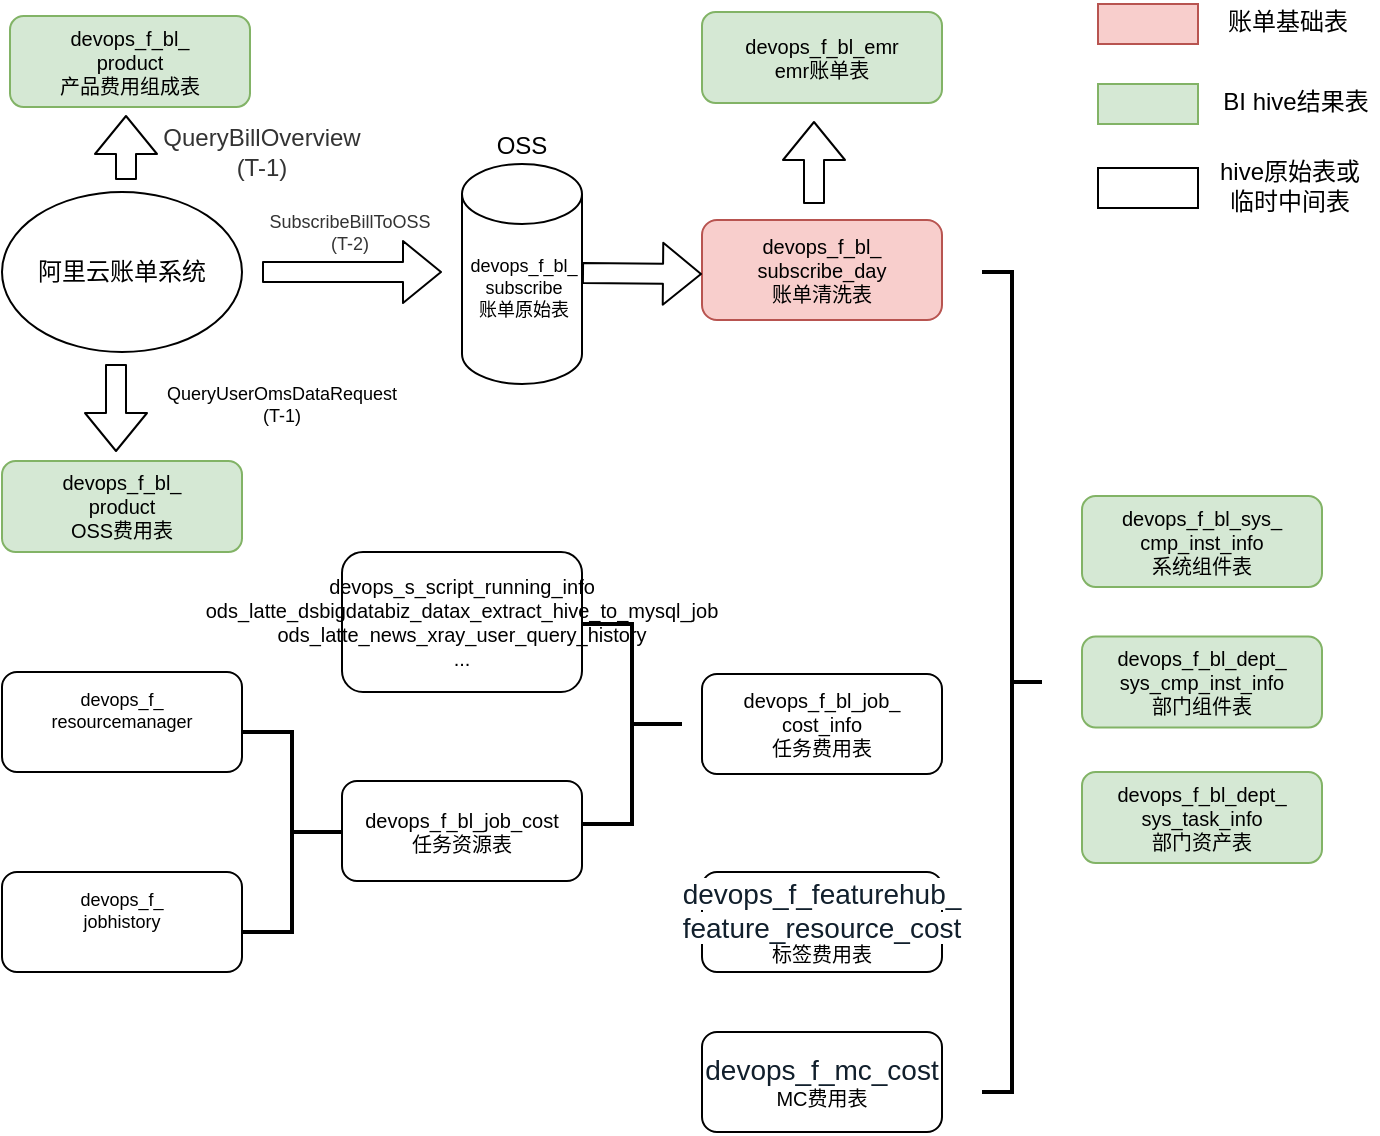 <mxfile version="14.1.8" type="github">
  <diagram id="O6pP9l2PxGbp8MwCtvFU" name="Page-1">
    <mxGraphModel dx="946" dy="544" grid="1" gridSize="10" guides="1" tooltips="1" connect="1" arrows="1" fold="1" page="1" pageScale="1" pageWidth="827" pageHeight="1169" math="0" shadow="0">
      <root>
        <mxCell id="0" />
        <mxCell id="1" parent="0" />
        <mxCell id="hH1a-xPFMU92AcwWNgor-1" value="阿里云账单系统" style="ellipse;whiteSpace=wrap;html=1;" parent="1" vertex="1">
          <mxGeometry x="50" y="380" width="120" height="80" as="geometry" />
        </mxCell>
        <mxCell id="hH1a-xPFMU92AcwWNgor-2" value="OSS" style="shape=cylinder3;whiteSpace=wrap;html=1;boundedLbl=1;backgroundOutline=1;size=15;labelPosition=center;verticalLabelPosition=top;align=center;verticalAlign=bottom;" parent="1" vertex="1">
          <mxGeometry x="280" y="366" width="60" height="110" as="geometry" />
        </mxCell>
        <mxCell id="hH1a-xPFMU92AcwWNgor-3" value="" style="shape=flexArrow;endArrow=classic;html=1;" parent="1" edge="1">
          <mxGeometry width="50" height="50" relative="1" as="geometry">
            <mxPoint x="180" y="420" as="sourcePoint" />
            <mxPoint x="270" y="420" as="targetPoint" />
          </mxGeometry>
        </mxCell>
        <mxCell id="hH1a-xPFMU92AcwWNgor-4" value="&lt;span style=&quot;color: rgb(51 , 51 , 51) ; font-size: 9px ; background-color: rgb(255 , 255 , 255)&quot;&gt;SubscribeBillToOSS&lt;br&gt;(T-2)&lt;br&gt;&lt;/span&gt;" style="text;html=1;strokeColor=none;fillColor=none;align=center;verticalAlign=middle;whiteSpace=wrap;rounded=0;fontSize=9;" parent="1" vertex="1">
          <mxGeometry x="204" y="390" width="40" height="20" as="geometry" />
        </mxCell>
        <mxCell id="hH1a-xPFMU92AcwWNgor-6" value="&lt;div class=&quot;table-item&quot; style=&quot;box-sizing: border-box ; padding: 0px ; margin: 4px 0px 0px ; display: inline-flex ; background-color: rgb(255 , 255 , 255)&quot;&gt;&lt;font&gt;devops_f_bl_&lt;br&gt;subscribe&lt;br&gt;账单原始表&lt;br&gt;&lt;/font&gt;&lt;/div&gt;" style="text;html=1;strokeColor=none;fillColor=none;align=center;verticalAlign=middle;whiteSpace=wrap;rounded=0;fontSize=9;" parent="1" vertex="1">
          <mxGeometry x="291" y="416" width="40" height="20" as="geometry" />
        </mxCell>
        <mxCell id="hH1a-xPFMU92AcwWNgor-8" value="&lt;font size=&quot;1&quot;&gt;devops_f_bl_&lt;br&gt;subscribe_day&lt;br&gt;账单清洗表&lt;/font&gt;" style="rounded=1;whiteSpace=wrap;html=1;fontSize=9;fillColor=#f8cecc;strokeColor=#b85450;" parent="1" vertex="1">
          <mxGeometry x="400" y="394" width="120" height="50" as="geometry" />
        </mxCell>
        <mxCell id="hH1a-xPFMU92AcwWNgor-14" value="&lt;font size=&quot;1&quot;&gt;devops_f_bl_dept_&lt;br&gt;sys_task_info&lt;br&gt;部门资产表&lt;br&gt;&lt;/font&gt;" style="rounded=1;whiteSpace=wrap;html=1;fontSize=9;fillColor=#d5e8d4;strokeColor=#82b366;" parent="1" vertex="1">
          <mxGeometry x="590" y="670" width="120" height="45.5" as="geometry" />
        </mxCell>
        <mxCell id="hH1a-xPFMU92AcwWNgor-15" value="" style="shape=flexArrow;endArrow=classic;html=1;" parent="1" edge="1">
          <mxGeometry width="50" height="50" relative="1" as="geometry">
            <mxPoint x="340" y="420.5" as="sourcePoint" />
            <mxPoint x="400" y="421" as="targetPoint" />
          </mxGeometry>
        </mxCell>
        <mxCell id="hH1a-xPFMU92AcwWNgor-17" value="" style="strokeWidth=2;html=1;shape=mxgraph.flowchart.annotation_2;align=left;labelPosition=right;pointerEvents=1;fontSize=9;direction=west;" parent="1" vertex="1">
          <mxGeometry x="540" y="420" width="30" height="410" as="geometry" />
        </mxCell>
        <mxCell id="hH1a-xPFMU92AcwWNgor-18" value="&lt;font&gt;&lt;span class=&quot;table-item-name&quot; style=&quot;box-sizing: border-box ; padding: 0px ; margin: 0px ; cursor: pointer ; background-color: rgb(255 , 255 , 255)&quot;&gt;&lt;span style=&quot;box-sizing: border-box ; padding: 0px ; margin: 0px&quot;&gt;devops_f_&lt;br&gt;resourcemanager&lt;br&gt;&lt;br&gt;&lt;/span&gt;&lt;/span&gt;&lt;span style=&quot;font-size: 12px ; box-sizing: border-box ; padding: 0px ; margin: 0px ; background-color: rgb(255 , 255 , 255)&quot;&gt;&lt;span class=&quot;anticon anticon-copy icon icon-bg&quot; style=&quot;box-sizing: border-box ; padding: 0px ; margin: 3px 0px 0px ; display: block ; vertical-align: baseline ; text-align: center ; line-height: 1 ; cursor: pointer ; right: 51px ; position: absolute ; background-color: rgba(255 , 255 , 255 , 0.7)&quot;&gt;&lt;/span&gt;&lt;/span&gt;&lt;span style=&quot;font-size: 12px ; box-sizing: border-box ; padding: 0px ; margin: 0px ; background-color: rgb(255 , 255 , 255)&quot;&gt;&lt;span class=&quot;anticon anticon-safety icon icon-bg&quot; style=&quot;box-sizing: border-box ; padding: 0px ; margin: 3px 0px 0px ; display: block ; vertical-align: baseline ; text-align: center ; line-height: 1 ; cursor: pointer ; right: 36px ; position: absolute ; background-color: rgba(255 , 255 , 255 , 0.7)&quot;&gt;&lt;/span&gt;&lt;/span&gt;&lt;span style=&quot;font-size: 12px ; box-sizing: border-box ; padding: 0px ; margin: 0px ; background-color: rgb(255 , 255 , 255)&quot;&gt;&lt;span class=&quot;anticon anticon-star-o icon icon-bg&quot; style=&quot;box-sizing: border-box ; padding: 0px ; margin: 3px 0px 0px ; display: block ; vertical-align: baseline ; text-align: center ; line-height: 1 ; cursor: pointer ; right: 20px ; position: absolute ; background-color: rgba(255 , 255 , 255 , 0.7)&quot;&gt;&lt;/span&gt;&lt;/span&gt;&lt;/font&gt;&lt;span class=&quot;icon&quot; style=&quot;box-sizing: border-box ; padding: 0px ; margin: 0px ; cursor: pointer ; display: block ; right: 3px ; position: absolute ; background-color: rgb(255 , 255 , 255)&quot;&gt;&lt;span class=&quot;anticon anticon-info-circle-o icon-bg&quot; style=&quot;box-sizing: border-box ; padding: 0px ; margin: 0px ; display: inline-block ; vertical-align: baseline ; text-align: center ; line-height: 1 ; background-color: rgba(255 , 255 , 255 , 0.7)&quot;&gt;&lt;/span&gt;&lt;/span&gt;" style="rounded=1;whiteSpace=wrap;html=1;fontSize=9;" parent="1" vertex="1">
          <mxGeometry x="50" y="620" width="120" height="50" as="geometry" />
        </mxCell>
        <mxCell id="hH1a-xPFMU92AcwWNgor-19" value="&lt;font&gt;&lt;span class=&quot;table-item-name&quot; style=&quot;box-sizing: border-box ; padding: 0px ; margin: 0px ; cursor: pointer ; background-color: rgb(255 , 255 , 255)&quot;&gt;&lt;span style=&quot;box-sizing: border-box ; padding: 0px ; margin: 0px&quot;&gt;devops_f_&lt;br&gt;jobhistory&lt;br&gt;&lt;br&gt;&lt;/span&gt;&lt;/span&gt;&lt;span style=&quot;font-size: 12px ; box-sizing: border-box ; padding: 0px ; margin: 0px ; background-color: rgb(255 , 255 , 255)&quot;&gt;&lt;span class=&quot;anticon anticon-copy icon icon-bg&quot; style=&quot;box-sizing: border-box ; padding: 0px ; margin: 3px 0px 0px ; display: block ; vertical-align: baseline ; text-align: center ; line-height: 1 ; cursor: pointer ; right: 51px ; position: absolute ; background-color: rgba(255 , 255 , 255 , 0.7)&quot;&gt;&lt;/span&gt;&lt;/span&gt;&lt;span style=&quot;font-size: 12px ; box-sizing: border-box ; padding: 0px ; margin: 0px ; background-color: rgb(255 , 255 , 255)&quot;&gt;&lt;span class=&quot;anticon anticon-safety icon icon-bg&quot; style=&quot;box-sizing: border-box ; padding: 0px ; margin: 3px 0px 0px ; display: block ; vertical-align: baseline ; text-align: center ; line-height: 1 ; cursor: pointer ; right: 36px ; position: absolute ; background-color: rgba(255 , 255 , 255 , 0.7)&quot;&gt;&lt;/span&gt;&lt;/span&gt;&lt;span style=&quot;font-size: 12px ; box-sizing: border-box ; padding: 0px ; margin: 0px ; background-color: rgb(255 , 255 , 255)&quot;&gt;&lt;span class=&quot;anticon anticon-star-o icon icon-bg&quot; style=&quot;box-sizing: border-box ; padding: 0px ; margin: 3px 0px 0px ; display: block ; vertical-align: baseline ; text-align: center ; line-height: 1 ; cursor: pointer ; right: 20px ; position: absolute ; background-color: rgba(255 , 255 , 255 , 0.7)&quot;&gt;&lt;/span&gt;&lt;/span&gt;&lt;/font&gt;&lt;span class=&quot;icon&quot; style=&quot;box-sizing: border-box ; padding: 0px ; margin: 0px ; cursor: pointer ; display: block ; right: 3px ; position: absolute ; background-color: rgb(255 , 255 , 255)&quot;&gt;&lt;span class=&quot;anticon anticon-info-circle-o icon-bg&quot; style=&quot;box-sizing: border-box ; padding: 0px ; margin: 0px ; display: inline-block ; vertical-align: baseline ; text-align: center ; line-height: 1 ; background-color: rgba(255 , 255 , 255 , 0.7)&quot;&gt;&lt;/span&gt;&lt;/span&gt;" style="rounded=1;whiteSpace=wrap;html=1;fontSize=9;" parent="1" vertex="1">
          <mxGeometry x="50" y="720" width="120" height="50" as="geometry" />
        </mxCell>
        <mxCell id="hH1a-xPFMU92AcwWNgor-20" value="&lt;font size=&quot;1&quot;&gt;devops_f_bl_job_cost&lt;br&gt;任务资源表&lt;br&gt;&lt;/font&gt;" style="rounded=1;whiteSpace=wrap;html=1;fontSize=9;" parent="1" vertex="1">
          <mxGeometry x="220" y="674.5" width="120" height="50" as="geometry" />
        </mxCell>
        <mxCell id="hH1a-xPFMU92AcwWNgor-21" value="&lt;font size=&quot;1&quot;&gt;devops_f_bl_job_&lt;br&gt;cost_info&lt;br&gt;任务费用表&lt;br&gt;&lt;/font&gt;" style="rounded=1;whiteSpace=wrap;html=1;fontSize=9;" parent="1" vertex="1">
          <mxGeometry x="400" y="621" width="120" height="50" as="geometry" />
        </mxCell>
        <mxCell id="hH1a-xPFMU92AcwWNgor-25" value="&lt;font size=&quot;1&quot;&gt;devops_s_script_running_info&lt;br&gt;ods_latte_dsbigdatabiz_datax_extract_hive_to_mysql_job&lt;br&gt;ods_latte_news_xray_user_query_history&lt;br&gt;...&lt;br&gt;&lt;/font&gt;" style="rounded=1;whiteSpace=wrap;html=1;fontSize=9;" parent="1" vertex="1">
          <mxGeometry x="220" y="560" width="120" height="70" as="geometry" />
        </mxCell>
        <mxCell id="hH1a-xPFMU92AcwWNgor-27" value="" style="strokeWidth=2;html=1;shape=mxgraph.flowchart.annotation_2;align=left;labelPosition=right;pointerEvents=1;fontSize=9;direction=west;" parent="1" vertex="1">
          <mxGeometry x="340" y="596" width="50" height="100" as="geometry" />
        </mxCell>
        <mxCell id="hH1a-xPFMU92AcwWNgor-29" value="&lt;span style=&quot;color: rgb(17 , 31 , 44) ; font-family: , , &amp;#34;pingfang sc&amp;#34; , &amp;#34;hiragino sans gb&amp;#34; , &amp;#34;segoe ui&amp;#34; , , &amp;#34;roboto&amp;#34; , &amp;#34;droid sans&amp;#34; , &amp;#34;helvetica neue&amp;#34; , sans-serif ; font-size: 14px ; text-align: left ; background-color: rgb(255 , 255 , 255)&quot;&gt;devops_f_featurehub_&lt;br&gt;feature_resource_cost&lt;/span&gt;&lt;font size=&quot;1&quot;&gt;&lt;br&gt;标签费用表&lt;br&gt;&lt;/font&gt;" style="rounded=1;whiteSpace=wrap;html=1;fontSize=9;" parent="1" vertex="1">
          <mxGeometry x="400" y="720" width="120" height="50" as="geometry" />
        </mxCell>
        <mxCell id="hH1a-xPFMU92AcwWNgor-30" value="&lt;span style=&quot;color: rgb(17 , 31 , 44) ; font-family: , , &amp;#34;pingfang sc&amp;#34; , &amp;#34;hiragino sans gb&amp;#34; , &amp;#34;segoe ui&amp;#34; , , &amp;#34;roboto&amp;#34; , &amp;#34;droid sans&amp;#34; , &amp;#34;helvetica neue&amp;#34; , sans-serif ; font-size: 14px ; text-align: left ; background-color: rgb(255 , 255 , 255)&quot;&gt;devops_f_mc_cost&lt;/span&gt;&lt;font size=&quot;1&quot;&gt;&lt;br&gt;MC费用表&lt;br&gt;&lt;/font&gt;" style="rounded=1;whiteSpace=wrap;html=1;fontSize=9;" parent="1" vertex="1">
          <mxGeometry x="400" y="800" width="120" height="50" as="geometry" />
        </mxCell>
        <mxCell id="hH1a-xPFMU92AcwWNgor-31" value="&lt;font size=&quot;1&quot;&gt;devops_f_bl_dept_&lt;br&gt;sys_cmp_inst_info&lt;br&gt;部门组件表&lt;br&gt;&lt;/font&gt;" style="rounded=1;whiteSpace=wrap;html=1;fontSize=9;fillColor=#d5e8d4;strokeColor=#82b366;" parent="1" vertex="1">
          <mxGeometry x="590" y="602.25" width="120" height="45.5" as="geometry" />
        </mxCell>
        <mxCell id="hH1a-xPFMU92AcwWNgor-32" value="&lt;font size=&quot;1&quot;&gt;devops_f_bl_sys_&lt;br&gt;cmp_inst_info&lt;br&gt;系统组件表&lt;br&gt;&lt;/font&gt;" style="rounded=1;whiteSpace=wrap;html=1;fontSize=9;fillColor=#d5e8d4;strokeColor=#82b366;" parent="1" vertex="1">
          <mxGeometry x="590" y="532" width="120" height="45.5" as="geometry" />
        </mxCell>
        <mxCell id="hH1a-xPFMU92AcwWNgor-33" value="&lt;font size=&quot;1&quot;&gt;devops_f_bl_emr&lt;br&gt;emr账单表&lt;br&gt;&lt;/font&gt;" style="rounded=1;whiteSpace=wrap;html=1;fontSize=9;fillColor=#d5e8d4;strokeColor=#82b366;" parent="1" vertex="1">
          <mxGeometry x="400" y="290" width="120" height="45.5" as="geometry" />
        </mxCell>
        <mxCell id="hH1a-xPFMU92AcwWNgor-35" value="&lt;font size=&quot;1&quot;&gt;devops_f_bl_&lt;br&gt;product&lt;br&gt;产品费用组成表&lt;br&gt;&lt;/font&gt;" style="rounded=1;whiteSpace=wrap;html=1;fontSize=9;fillColor=#d5e8d4;strokeColor=#82b366;" parent="1" vertex="1">
          <mxGeometry x="54" y="292" width="120" height="45.5" as="geometry" />
        </mxCell>
        <mxCell id="hH1a-xPFMU92AcwWNgor-36" value="" style="shape=flexArrow;endArrow=classic;html=1;entryX=0.5;entryY=1;entryDx=0;entryDy=0;" parent="1" edge="1">
          <mxGeometry width="50" height="50" relative="1" as="geometry">
            <mxPoint x="112" y="374" as="sourcePoint" />
            <mxPoint x="112" y="341.5" as="targetPoint" />
          </mxGeometry>
        </mxCell>
        <mxCell id="hH1a-xPFMU92AcwWNgor-37" value="" style="shape=flexArrow;endArrow=classic;html=1;entryX=0.5;entryY=1;entryDx=0;entryDy=0;" parent="1" edge="1">
          <mxGeometry width="50" height="50" relative="1" as="geometry">
            <mxPoint x="456" y="386" as="sourcePoint" />
            <mxPoint x="456" y="344.5" as="targetPoint" />
          </mxGeometry>
        </mxCell>
        <mxCell id="hH1a-xPFMU92AcwWNgor-39" value="&lt;span style=&quot;color: rgb(51 , 51 , 51) ; background-color: rgb(255 , 255 , 255)&quot;&gt;&lt;font style=&quot;font-size: 12px&quot;&gt;QueryBillOverview&lt;br&gt;(T-1)&lt;/font&gt;&lt;/span&gt;" style="text;html=1;strokeColor=none;fillColor=none;align=center;verticalAlign=middle;whiteSpace=wrap;rounded=0;dashed=1;fontSize=9;" parent="1" vertex="1">
          <mxGeometry x="110" y="350" width="140" height="20" as="geometry" />
        </mxCell>
        <mxCell id="hH1a-xPFMU92AcwWNgor-41" value="" style="shape=flexArrow;endArrow=classic;html=1;" parent="1" edge="1">
          <mxGeometry width="50" height="50" relative="1" as="geometry">
            <mxPoint x="107" y="466" as="sourcePoint" />
            <mxPoint x="107" y="510" as="targetPoint" />
          </mxGeometry>
        </mxCell>
        <mxCell id="hH1a-xPFMU92AcwWNgor-42" value="&lt;font size=&quot;1&quot;&gt;devops_f_bl_&lt;br&gt;product&lt;br&gt;OSS费用表&lt;br&gt;&lt;/font&gt;" style="rounded=1;whiteSpace=wrap;html=1;fontSize=9;fillColor=#d5e8d4;strokeColor=#82b366;" parent="1" vertex="1">
          <mxGeometry x="50" y="514.5" width="120" height="45.5" as="geometry" />
        </mxCell>
        <mxCell id="hH1a-xPFMU92AcwWNgor-43" value="QueryUserOmsDataRequest&lt;br&gt;(T-1)" style="text;html=1;strokeColor=none;fillColor=none;align=center;verticalAlign=middle;whiteSpace=wrap;rounded=0;dashed=1;fontSize=9;" parent="1" vertex="1">
          <mxGeometry x="170" y="476" width="40" height="20" as="geometry" />
        </mxCell>
        <mxCell id="hH1a-xPFMU92AcwWNgor-44" value="" style="strokeWidth=2;html=1;shape=mxgraph.flowchart.annotation_2;align=left;labelPosition=right;pointerEvents=1;fontSize=9;direction=west;" parent="1" vertex="1">
          <mxGeometry x="170" y="650" width="50" height="100" as="geometry" />
        </mxCell>
        <mxCell id="zQznArGyIkMDp7onT0D3-1" value="" style="rounded=0;whiteSpace=wrap;html=1;fillColor=#f8cecc;strokeColor=#b85450;" parent="1" vertex="1">
          <mxGeometry x="598" y="286" width="50" height="20" as="geometry" />
        </mxCell>
        <mxCell id="zQznArGyIkMDp7onT0D3-2" value="账单基础表" style="text;html=1;strokeColor=none;fillColor=none;align=center;verticalAlign=middle;whiteSpace=wrap;rounded=0;" parent="1" vertex="1">
          <mxGeometry x="658" y="284.75" width="70" height="20" as="geometry" />
        </mxCell>
        <mxCell id="zQznArGyIkMDp7onT0D3-3" value="" style="rounded=0;whiteSpace=wrap;html=1;fillColor=#d5e8d4;strokeColor=#82b366;" parent="1" vertex="1">
          <mxGeometry x="598" y="326" width="50" height="20" as="geometry" />
        </mxCell>
        <mxCell id="zQznArGyIkMDp7onT0D3-4" value="BI hive结果表" style="text;html=1;strokeColor=none;fillColor=none;align=center;verticalAlign=middle;whiteSpace=wrap;rounded=0;" parent="1" vertex="1">
          <mxGeometry x="656" y="324.75" width="82" height="20" as="geometry" />
        </mxCell>
        <mxCell id="zQznArGyIkMDp7onT0D3-6" value="" style="rounded=0;whiteSpace=wrap;html=1;" parent="1" vertex="1">
          <mxGeometry x="598" y="368" width="50" height="20" as="geometry" />
        </mxCell>
        <mxCell id="zQznArGyIkMDp7onT0D3-7" value="hive原始表或临时中间表" style="text;html=1;strokeColor=none;fillColor=none;align=center;verticalAlign=middle;whiteSpace=wrap;rounded=0;" parent="1" vertex="1">
          <mxGeometry x="658" y="367.38" width="72" height="20" as="geometry" />
        </mxCell>
      </root>
    </mxGraphModel>
  </diagram>
</mxfile>
